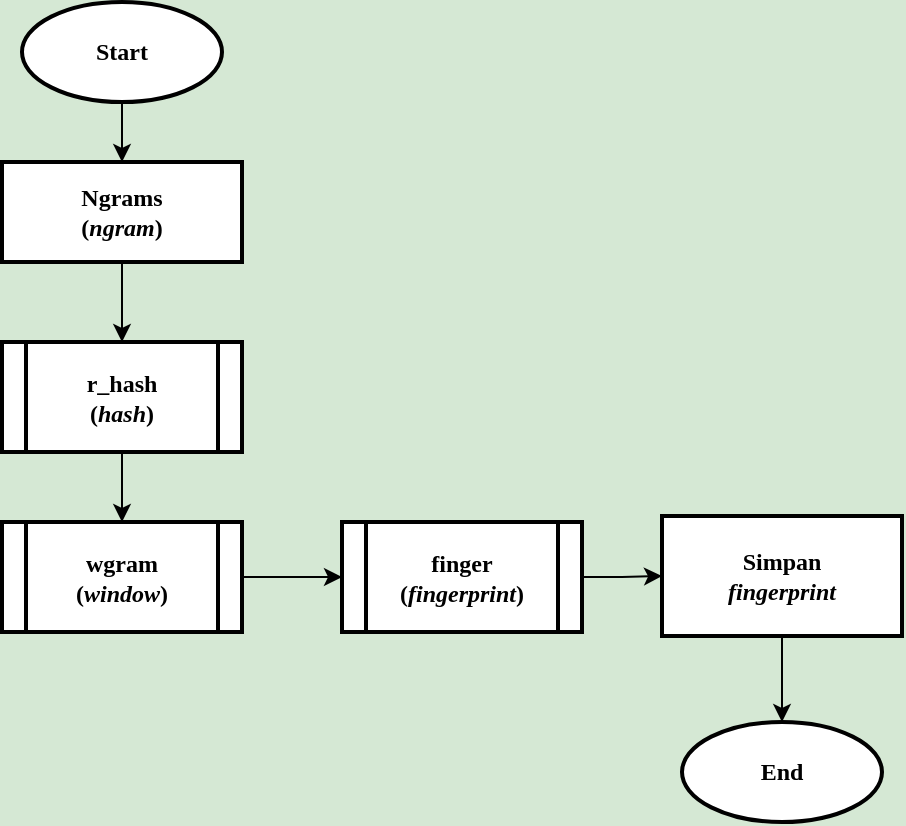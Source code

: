 <mxfile version="14.2.9" type="device"><diagram id="mmGOmV2uTZppDeGd3tcQ" name="Page-1"><mxGraphModel dx="1199" dy="653" grid="1" gridSize="10" guides="1" tooltips="1" connect="1" arrows="1" fold="1" page="1" pageScale="1" pageWidth="827" pageHeight="1169" background="#D5E8D4" math="0" shadow="0"><root><mxCell id="0"/><mxCell id="1" parent="0"/><mxCell id="jg6JC1Z_u6fM9v333R3z-3" value="" style="edgeStyle=orthogonalEdgeStyle;rounded=0;orthogonalLoop=1;jettySize=auto;html=1;" parent="1" source="jg6JC1Z_u6fM9v333R3z-1" target="jg6JC1Z_u6fM9v333R3z-2" edge="1"><mxGeometry relative="1" as="geometry"/></mxCell><mxCell id="jg6JC1Z_u6fM9v333R3z-1" value="&lt;font face=&quot;Times New Roman&quot;&gt;&lt;b&gt;Start&lt;/b&gt;&lt;/font&gt;" style="strokeWidth=2;html=1;shape=mxgraph.flowchart.start_1;whiteSpace=wrap;" parent="1" vertex="1"><mxGeometry x="250" y="40" width="100" height="50" as="geometry"/></mxCell><mxCell id="De1rNEDNuPudistMuuD8-8" value="" style="edgeStyle=orthogonalEdgeStyle;rounded=0;orthogonalLoop=1;jettySize=auto;html=1;" edge="1" parent="1" source="jg6JC1Z_u6fM9v333R3z-2" target="De1rNEDNuPudistMuuD8-7"><mxGeometry relative="1" as="geometry"/></mxCell><mxCell id="jg6JC1Z_u6fM9v333R3z-2" value="&lt;font face=&quot;Times New Roman&quot;&gt;&lt;b&gt;Ngrams&lt;br&gt;(&lt;i&gt;ngram&lt;/i&gt;)&lt;/b&gt;&lt;br&gt;&lt;/font&gt;" style="whiteSpace=wrap;html=1;strokeWidth=2;" parent="1" vertex="1"><mxGeometry x="240" y="120" width="120" height="50" as="geometry"/></mxCell><mxCell id="jg6JC1Z_u6fM9v333R3z-16" value="&lt;font face=&quot;Times New Roman&quot;&gt;&lt;b&gt;End&lt;/b&gt;&lt;/font&gt;" style="strokeWidth=2;html=1;shape=mxgraph.flowchart.start_1;whiteSpace=wrap;" parent="1" vertex="1"><mxGeometry x="580" y="400" width="100" height="50" as="geometry"/></mxCell><mxCell id="De1rNEDNuPudistMuuD8-11" value="" style="edgeStyle=orthogonalEdgeStyle;rounded=0;orthogonalLoop=1;jettySize=auto;html=1;" edge="1" parent="1" source="De1rNEDNuPudistMuuD8-7" target="De1rNEDNuPudistMuuD8-10"><mxGeometry relative="1" as="geometry"/></mxCell><mxCell id="De1rNEDNuPudistMuuD8-7" value="&lt;b style=&quot;font-family: &amp;#34;times new roman&amp;#34;&quot;&gt;r_hash&lt;/b&gt;&lt;b style=&quot;font-family: &amp;#34;times new roman&amp;#34;&quot;&gt;&lt;br&gt;(&lt;i&gt;hash&lt;/i&gt;)&lt;/b&gt;" style="shape=process;whiteSpace=wrap;html=1;backgroundOutline=1;strokeWidth=2;" vertex="1" parent="1"><mxGeometry x="240" y="210" width="120" height="55" as="geometry"/></mxCell><mxCell id="De1rNEDNuPudistMuuD8-13" value="" style="edgeStyle=orthogonalEdgeStyle;rounded=0;orthogonalLoop=1;jettySize=auto;html=1;" edge="1" parent="1" source="De1rNEDNuPudistMuuD8-10" target="De1rNEDNuPudistMuuD8-12"><mxGeometry relative="1" as="geometry"/></mxCell><mxCell id="De1rNEDNuPudistMuuD8-10" value="&lt;b style=&quot;font-family: &amp;#34;times new roman&amp;#34;&quot;&gt;wgram&lt;/b&gt;&lt;b style=&quot;font-family: &amp;#34;times new roman&amp;#34;&quot;&gt;&lt;br&gt;(&lt;i&gt;window&lt;/i&gt;)&lt;/b&gt;" style="shape=process;whiteSpace=wrap;html=1;backgroundOutline=1;strokeWidth=2;" vertex="1" parent="1"><mxGeometry x="240" y="300" width="120" height="55" as="geometry"/></mxCell><mxCell id="De1rNEDNuPudistMuuD8-16" value="" style="edgeStyle=orthogonalEdgeStyle;rounded=0;orthogonalLoop=1;jettySize=auto;html=1;" edge="1" parent="1" source="De1rNEDNuPudistMuuD8-12" target="De1rNEDNuPudistMuuD8-15"><mxGeometry relative="1" as="geometry"/></mxCell><mxCell id="De1rNEDNuPudistMuuD8-12" value="&lt;b style=&quot;font-family: &amp;#34;times new roman&amp;#34;&quot;&gt;finger&lt;/b&gt;&lt;b style=&quot;font-family: &amp;#34;times new roman&amp;#34;&quot;&gt;&lt;br&gt;(&lt;i&gt;fingerprint&lt;/i&gt;)&lt;/b&gt;" style="shape=process;whiteSpace=wrap;html=1;backgroundOutline=1;strokeWidth=2;" vertex="1" parent="1"><mxGeometry x="410" y="300" width="120" height="55" as="geometry"/></mxCell><mxCell id="De1rNEDNuPudistMuuD8-17" value="" style="edgeStyle=orthogonalEdgeStyle;rounded=0;orthogonalLoop=1;jettySize=auto;html=1;" edge="1" parent="1" source="De1rNEDNuPudistMuuD8-15" target="jg6JC1Z_u6fM9v333R3z-16"><mxGeometry relative="1" as="geometry"/></mxCell><mxCell id="De1rNEDNuPudistMuuD8-15" value="&lt;span style=&quot;font-family: &amp;#34;times new roman&amp;#34;&quot;&gt;&lt;b&gt;Simpan&lt;/b&gt;&lt;br&gt;&lt;b&gt;&lt;i&gt;fingerprint&lt;/i&gt;&lt;/b&gt;&lt;br&gt;&lt;/span&gt;" style="whiteSpace=wrap;html=1;strokeWidth=2;" vertex="1" parent="1"><mxGeometry x="570" y="297" width="120" height="60" as="geometry"/></mxCell></root></mxGraphModel></diagram></mxfile>